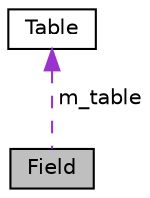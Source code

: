 digraph "Field"
{
  edge [fontname="Helvetica",fontsize="10",labelfontname="Helvetica",labelfontsize="10"];
  node [fontname="Helvetica",fontsize="10",shape=record];
  Node1 [label="Field",height=0.2,width=0.4,color="black", fillcolor="grey75", style="filled", fontcolor="black"];
  Node2 -> Node1 [dir="back",color="darkorchid3",fontsize="10",style="dashed",label=" m_table" ,fontname="Helvetica"];
  Node2 [label="Table",height=0.2,width=0.4,color="black", fillcolor="white", style="filled",URL="$classTable.html"];
}
